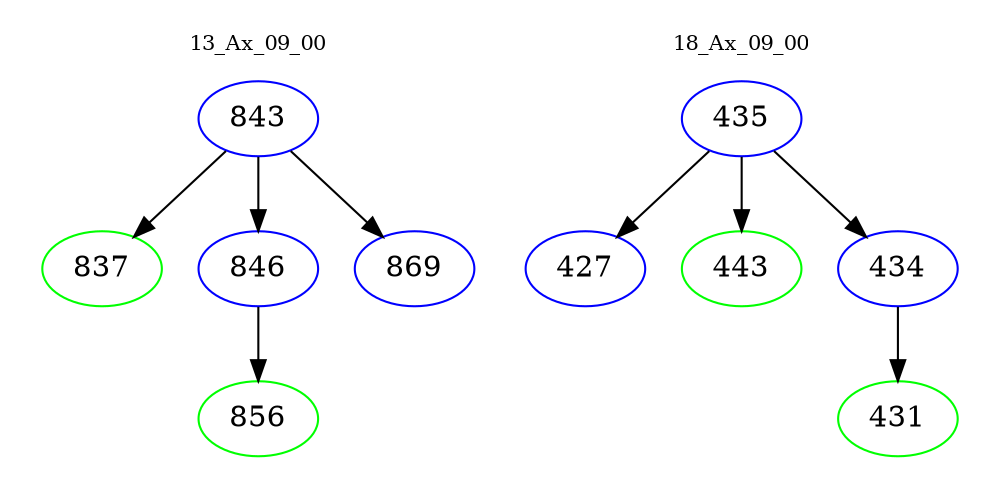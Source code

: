 digraph{
subgraph cluster_0 {
color = white
label = "13_Ax_09_00";
fontsize=10;
T0_843 [label="843", color="blue"]
T0_843 -> T0_837 [color="black"]
T0_837 [label="837", color="green"]
T0_843 -> T0_846 [color="black"]
T0_846 [label="846", color="blue"]
T0_846 -> T0_856 [color="black"]
T0_856 [label="856", color="green"]
T0_843 -> T0_869 [color="black"]
T0_869 [label="869", color="blue"]
}
subgraph cluster_1 {
color = white
label = "18_Ax_09_00";
fontsize=10;
T1_435 [label="435", color="blue"]
T1_435 -> T1_427 [color="black"]
T1_427 [label="427", color="blue"]
T1_435 -> T1_443 [color="black"]
T1_443 [label="443", color="green"]
T1_435 -> T1_434 [color="black"]
T1_434 [label="434", color="blue"]
T1_434 -> T1_431 [color="black"]
T1_431 [label="431", color="green"]
}
}
